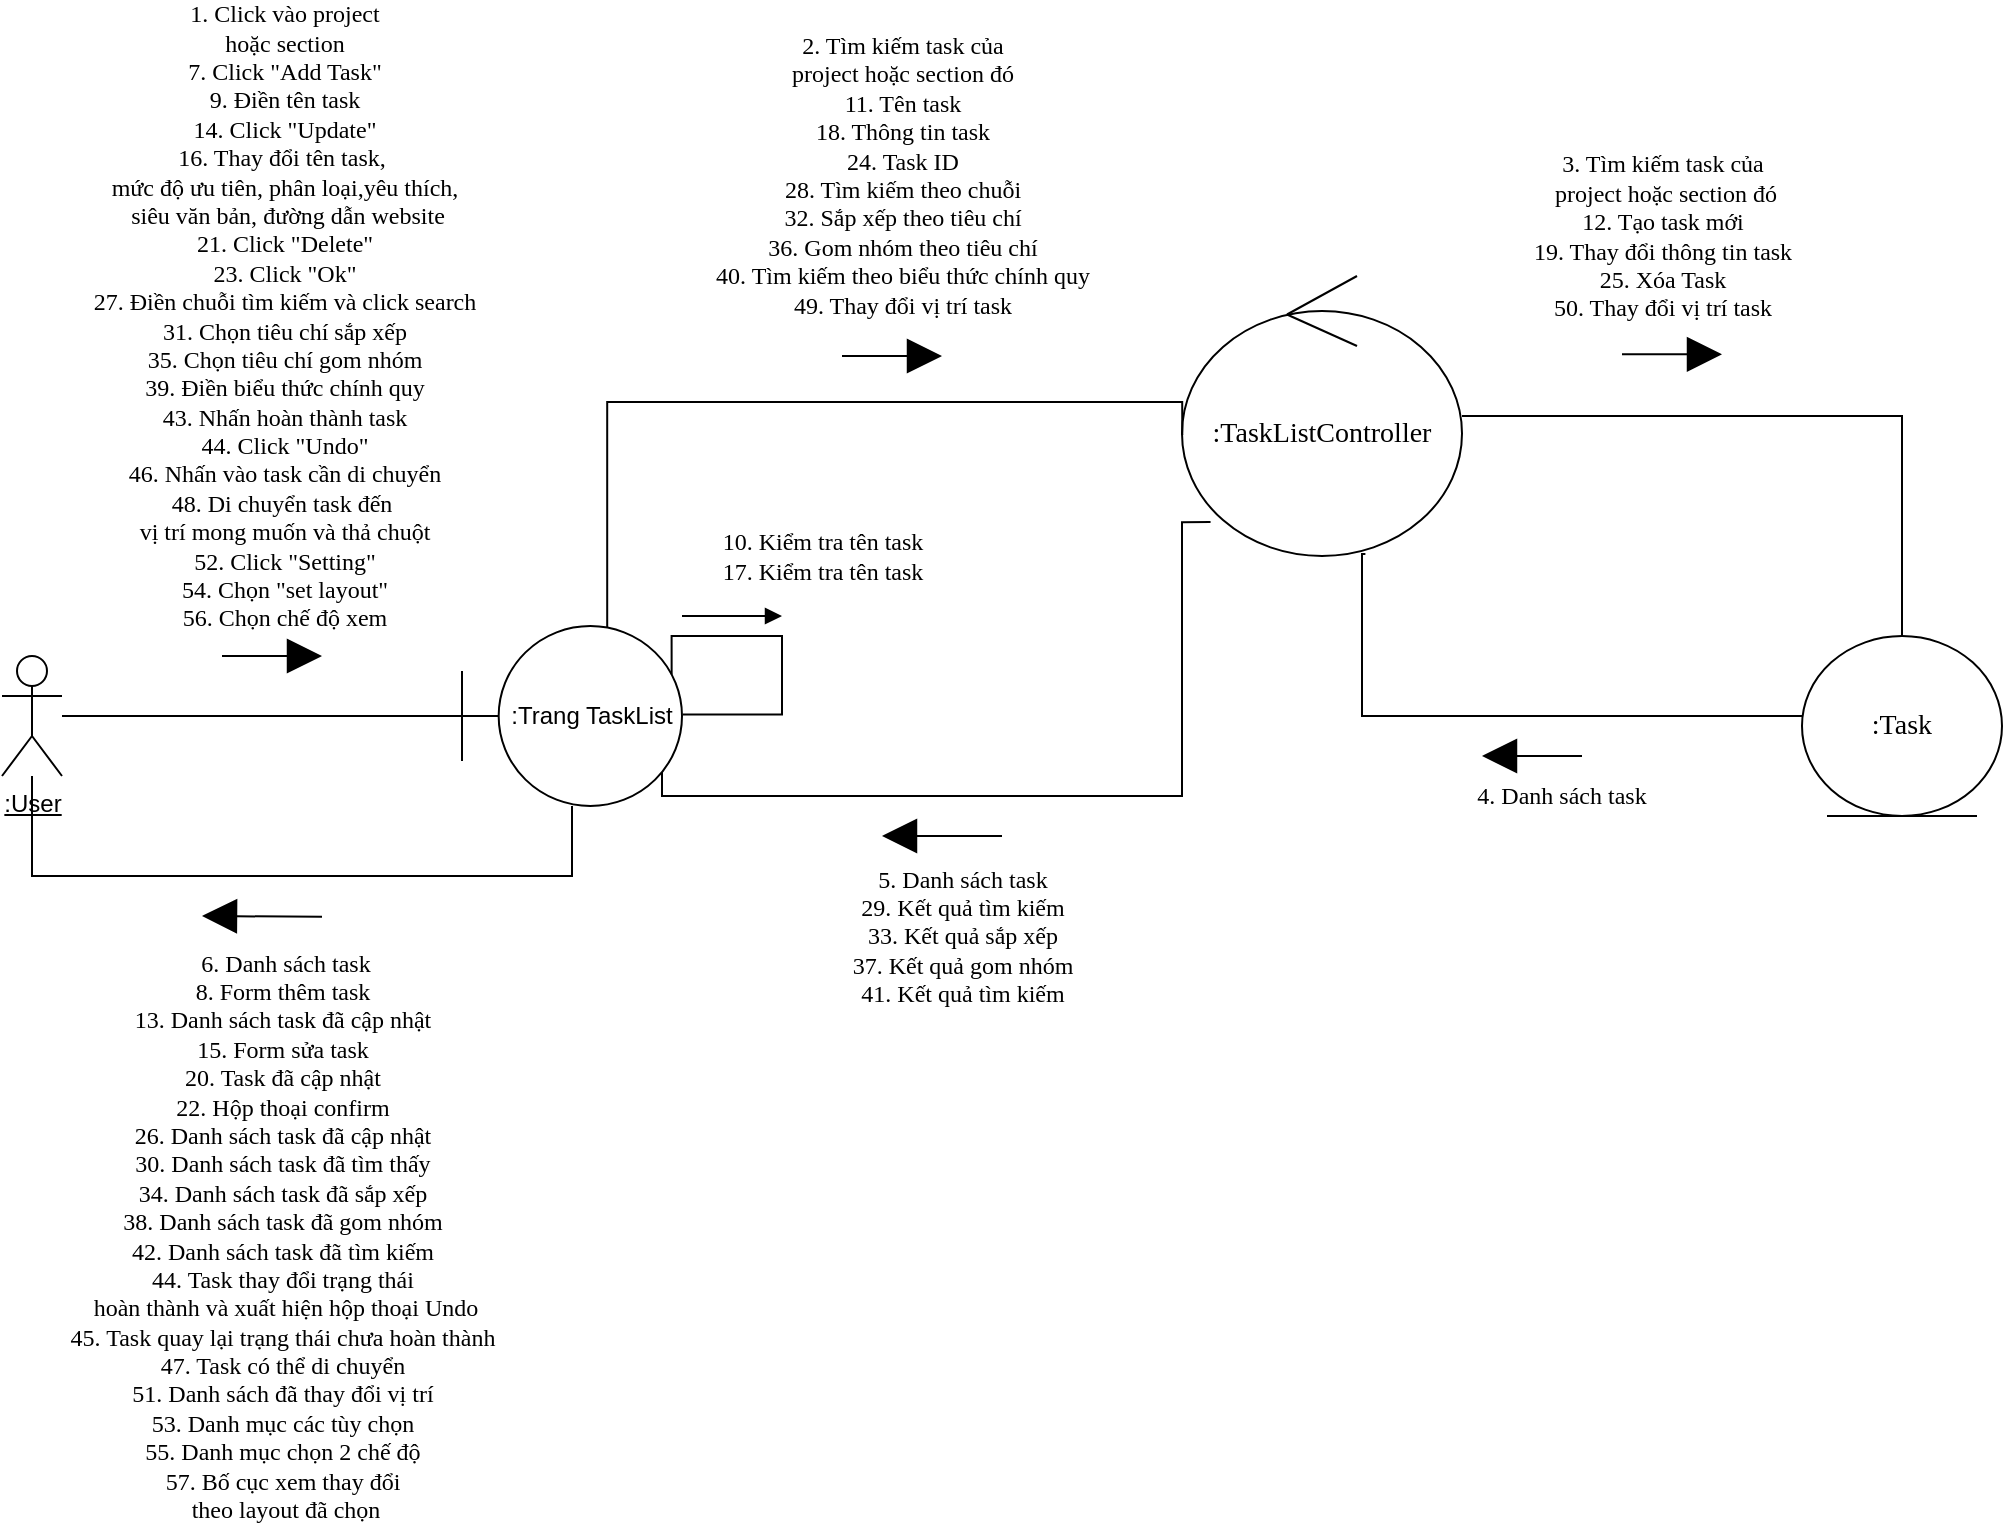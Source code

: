 <mxfile version="13.9.8" type="google"><diagram id="J676jhcgO0KFK1fjQ4wc" name="Page-1"><mxGraphModel dx="1323" dy="702" grid="1" gridSize="10" guides="1" tooltips="1" connect="1" arrows="1" fold="1" page="1" pageScale="1" pageWidth="827" pageHeight="1169" math="0" shadow="0"><root><mxCell id="0"/><mxCell id="1" parent="0"/><mxCell id="dqUf9mXhXaXb25LCx8FO-9" style="endArrow=none;html=1;fontSize=12;" parent="1" source="dqUf9mXhXaXb25LCx8FO-1" target="dqUf9mXhXaXb25LCx8FO-3" edge="1"><mxGeometry relative="1" as="geometry"/></mxCell><mxCell id="dqUf9mXhXaXb25LCx8FO-1" value="&lt;u style=&quot;font-size: 12px;&quot;&gt;:User&lt;/u&gt;" style="shape=umlActor;verticalLabelPosition=bottom;verticalAlign=top;html=1;fontSize=12;" parent="1" vertex="1"><mxGeometry x="10" y="330" width="30" height="60" as="geometry"/></mxCell><mxCell id="dqUf9mXhXaXb25LCx8FO-12" style="edgeStyle=orthogonalEdgeStyle;rounded=0;orthogonalLoop=1;jettySize=auto;html=1;endArrow=none;endFill=0;fontSize=12;" parent="1" source="dqUf9mXhXaXb25LCx8FO-2" target="dqUf9mXhXaXb25LCx8FO-4" edge="1"><mxGeometry relative="1" as="geometry"/></mxCell><mxCell id="dqUf9mXhXaXb25LCx8FO-29" style="edgeStyle=orthogonalEdgeStyle;rounded=0;orthogonalLoop=1;jettySize=auto;html=1;entryX=0.882;entryY=0.836;entryDx=0;entryDy=0;endArrow=none;endFill=0;fontSize=12;entryPerimeter=0;exitX=0.102;exitY=0.879;exitDx=0;exitDy=0;exitPerimeter=0;" parent="1" source="dqUf9mXhXaXb25LCx8FO-2" target="dqUf9mXhXaXb25LCx8FO-3" edge="1"><mxGeometry relative="1" as="geometry"><Array as="points"><mxPoint x="600" y="263"/><mxPoint x="600" y="400"/><mxPoint x="340" y="400"/><mxPoint x="340" y="383"/><mxPoint x="337" y="383"/></Array></mxGeometry></mxCell><mxCell id="dqUf9mXhXaXb25LCx8FO-2" value="&lt;span style=&quot;font-family: &amp;#34;verdana&amp;#34;&quot;&gt;:TaskListController&lt;/span&gt;" style="ellipse;shape=umlControl;whiteSpace=wrap;html=1;fontSize=14;fontFamily=Verdana;" parent="1" vertex="1"><mxGeometry x="600" y="140" width="140" height="140" as="geometry"/></mxCell><mxCell id="dqUf9mXhXaXb25LCx8FO-11" style="edgeStyle=orthogonalEdgeStyle;rounded=0;orthogonalLoop=1;jettySize=auto;html=1;entryX=0.001;entryY=0.568;entryDx=0;entryDy=0;entryPerimeter=0;endArrow=none;endFill=0;fontSize=12;exitX=0.66;exitY=0.022;exitDx=0;exitDy=0;exitPerimeter=0;" parent="1" source="dqUf9mXhXaXb25LCx8FO-3" target="dqUf9mXhXaXb25LCx8FO-2" edge="1"><mxGeometry relative="1" as="geometry"><Array as="points"><mxPoint x="313" y="203"/></Array></mxGeometry></mxCell><mxCell id="dqUf9mXhXaXb25LCx8FO-31" style="edgeStyle=orthogonalEdgeStyle;rounded=0;orthogonalLoop=1;jettySize=auto;html=1;endArrow=none;endFill=0;fontSize=12;" parent="1" source="dqUf9mXhXaXb25LCx8FO-3" target="dqUf9mXhXaXb25LCx8FO-1" edge="1"><mxGeometry relative="1" as="geometry"><Array as="points"><mxPoint x="295" y="440"/><mxPoint x="25" y="440"/></Array></mxGeometry></mxCell><mxCell id="dqUf9mXhXaXb25LCx8FO-3" value="&lt;span&gt;:Trang TaskList&lt;/span&gt;" style="shape=umlBoundary;whiteSpace=wrap;html=1;fontSize=12;" parent="1" vertex="1"><mxGeometry x="240" y="315" width="110" height="90" as="geometry"/></mxCell><mxCell id="dqUf9mXhXaXb25LCx8FO-26" style="edgeStyle=orthogonalEdgeStyle;rounded=0;orthogonalLoop=1;jettySize=auto;html=1;endArrow=none;endFill=0;fontSize=12;entryX=0.655;entryY=0.993;entryDx=0;entryDy=0;entryPerimeter=0;" parent="1" source="dqUf9mXhXaXb25LCx8FO-4" edge="1" target="dqUf9mXhXaXb25LCx8FO-2"><mxGeometry relative="1" as="geometry"><mxPoint x="670" y="230" as="targetPoint"/><Array as="points"><mxPoint x="690" y="360"/><mxPoint x="690" y="279"/></Array></mxGeometry></mxCell><mxCell id="dqUf9mXhXaXb25LCx8FO-4" value="&lt;span style=&quot;font-family: &amp;#34;verdana&amp;#34;&quot;&gt;:Task&lt;/span&gt;" style="ellipse;shape=umlEntity;whiteSpace=wrap;html=1;fontSize=14;fontFamily=Verdana;" parent="1" vertex="1"><mxGeometry x="910" y="320" width="100" height="90" as="geometry"/></mxCell><mxCell id="dqUf9mXhXaXb25LCx8FO-16" value="" style="endArrow=block;html=1;fontSize=12;endFill=1;endSize=15;" parent="1" edge="1"><mxGeometry width="50" height="50" relative="1" as="geometry"><mxPoint x="120" y="330" as="sourcePoint"/><mxPoint x="170" y="330" as="targetPoint"/></mxGeometry></mxCell><mxCell id="dqUf9mXhXaXb25LCx8FO-17" value="&lt;font style=&quot;font-size: 12px&quot;&gt;&lt;font style=&quot;font-size: 12px&quot;&gt;&lt;font style=&quot;font-size: 12px&quot;&gt;&lt;span style=&quot;font-family: &amp;#34;verdana&amp;#34;&quot;&gt;1. Click vào project &lt;br&gt;hoặc section&lt;br&gt;&lt;/span&gt;&lt;span style=&quot;font-family: &amp;#34;verdana&amp;#34;&quot;&gt;7. Click &quot;Add Task&quot;&lt;br&gt;&lt;/span&gt;&lt;span style=&quot;font-family: &amp;#34;verdana&amp;#34;&quot;&gt;9. Điền tên task&lt;br&gt;14. Click &quot;Update&quot;&lt;br&gt;&lt;/span&gt;&lt;font style=&quot;font-size: 12px&quot;&gt;&lt;span style=&quot;font-family: &amp;#34;verdana&amp;#34;&quot;&gt;16. Thay đổi tên task,&amp;nbsp;&lt;/span&gt;&lt;br style=&quot;font-family: &amp;#34;verdana&amp;#34;&quot;&gt;&lt;span style=&quot;font-family: &amp;#34;verdana&amp;#34;&quot;&gt;mức độ ưu tiên, phân loại&lt;/span&gt;&lt;span style=&quot;font-family: &amp;#34;verdana&amp;#34;&quot;&gt;,yêu thích,&lt;br&gt;&amp;nbsp;siêu văn bản,&amp;nbsp;&lt;/span&gt;&lt;span style=&quot;font-family: &amp;#34;verdana&amp;#34;&quot;&gt;đường dẫn website&lt;br&gt;&lt;/span&gt;&lt;/font&gt;&lt;span style=&quot;font-family: &amp;#34;verdana&amp;#34;&quot;&gt;21. Click &quot;Delete&quot;&lt;br&gt;23. Click &quot;Ok&quot;&lt;br&gt;&lt;/span&gt;&lt;font style=&quot;font-size: 12px&quot;&gt;&lt;span style=&quot;font-family: &amp;#34;verdana&amp;#34;&quot;&gt;27. Điền chuỗi tìm kiếm&amp;nbsp;&lt;/span&gt;&lt;span style=&quot;font-family: &amp;#34;verdana&amp;#34;&quot;&gt;và click search&lt;br&gt;&lt;/span&gt;&lt;/font&gt;&lt;span style=&quot;font-family: &amp;#34;verdana&amp;#34;&quot;&gt;31. Chọn tiêu chí sắp xếp&lt;/span&gt;&lt;br style=&quot;font-family: &amp;#34;verdana&amp;#34;&quot;&gt;&lt;span style=&quot;font-family: &amp;#34;verdana&amp;#34;&quot;&gt;35. Chọn tiêu chí gom nhóm&lt;/span&gt;&lt;br style=&quot;font-family: &amp;#34;verdana&amp;#34;&quot;&gt;&lt;span style=&quot;font-family: &amp;#34;verdana&amp;#34;&quot;&gt;39. Điền biểu thức chính quy&lt;br&gt;&lt;/span&gt;&lt;span style=&quot;font-family: &amp;#34;verdana&amp;#34;&quot;&gt;43. Nhấn hoàn thành task&lt;br&gt;&lt;/span&gt;&lt;/font&gt;&lt;span style=&quot;font-family: &amp;#34;verdana&amp;#34;&quot;&gt;44. Click &quot;Undo&quot;&lt;br&gt;&lt;/span&gt;&lt;span style=&quot;font-family: &amp;#34;verdana&amp;#34;&quot;&gt;46. Nhấn vào task cần di chuyển&lt;br&gt;&lt;/span&gt;&lt;span style=&quot;font-family: &amp;#34;verdana&amp;#34;&quot;&gt;48. Di chuyển task đến&amp;nbsp;&lt;/span&gt;&lt;br style=&quot;font-family: &amp;#34;verdana&amp;#34;&quot;&gt;&lt;span style=&quot;font-family: &amp;#34;verdana&amp;#34;&quot;&gt;vị trí mong muốn và thả chuột&lt;br&gt;&lt;/span&gt;&lt;/font&gt;&lt;span style=&quot;font-family: &amp;#34;verdana&amp;#34;&quot;&gt;52. Click &quot;Setting&quot;&lt;br&gt;&lt;/span&gt;&lt;span style=&quot;font-family: &amp;#34;verdana&amp;#34;&quot;&gt;54. Chọn &quot;set layout&quot;&lt;br&gt;&lt;/span&gt;&lt;span style=&quot;font-family: &amp;#34;verdana&amp;#34;&quot;&gt;56. Chọn chế độ xem&lt;/span&gt;&lt;/font&gt;&lt;span style=&quot;font-family: &amp;#34;verdana&amp;#34; ; font-size: 12px&quot;&gt;&lt;br&gt;&lt;/span&gt;" style="edgeLabel;html=1;align=center;verticalAlign=middle;resizable=0;points=[];fontSize=12;" parent="dqUf9mXhXaXb25LCx8FO-16" vertex="1" connectable="0"><mxGeometry x="-0.42" y="-1" relative="1" as="geometry"><mxPoint x="15.83" y="-171" as="offset"/></mxGeometry></mxCell><mxCell id="dqUf9mXhXaXb25LCx8FO-23" value="&lt;font style=&quot;font-size: 12px&quot;&gt;&lt;span style=&quot;font-family: &amp;#34;verdana&amp;#34;&quot;&gt;3. Tìm kiếm task của&lt;/span&gt;&lt;br style=&quot;font-family: &amp;#34;verdana&amp;#34;&quot;&gt;&lt;span style=&quot;font-family: &amp;#34;verdana&amp;#34;&quot;&gt;&amp;nbsp;project hoặc section đó&lt;br&gt;12. Tạo task mới&lt;br&gt;19. Thay đổi thông tin task&lt;br&gt;25. Xóa Task&lt;br&gt;&lt;/span&gt;&lt;span style=&quot;font-family: &amp;#34;verdana&amp;#34;&quot;&gt;50. Thay đổi vị trí task&lt;/span&gt;&lt;/font&gt;&lt;span style=&quot;font-family: &amp;#34;verdana&amp;#34;&quot;&gt;&lt;br&gt;&lt;/span&gt;" style="endArrow=block;html=1;fontSize=12;endFill=1;endSize=15;" parent="1" edge="1"><mxGeometry x="-0.2" y="59" width="50" height="50" relative="1" as="geometry"><mxPoint x="820" y="179.17" as="sourcePoint"/><mxPoint x="870" y="179.17" as="targetPoint"/><mxPoint as="offset"/></mxGeometry></mxCell><mxCell id="dqUf9mXhXaXb25LCx8FO-24" value="&lt;div&gt;&lt;span style=&quot;font-family: &amp;#34;verdana&amp;#34;&quot;&gt;&lt;font style=&quot;font-size: 12px&quot;&gt;2. Tìm kiếm task của&lt;/font&gt;&lt;/span&gt;&lt;/div&gt;&lt;span style=&quot;font-family: &amp;#34;verdana&amp;#34;&quot;&gt;&lt;div&gt;&lt;font style=&quot;font-size: 12px&quot;&gt;&amp;nbsp;project hoặc section đó&amp;nbsp;&lt;/font&gt;&lt;/div&gt;&lt;/span&gt;&lt;span style=&quot;font-family: &amp;#34;verdana&amp;#34;&quot;&gt;&lt;div&gt;&lt;font style=&quot;font-size: 12px&quot;&gt;11. Tên task&lt;/font&gt;&lt;/div&gt;&lt;div&gt;&lt;font style=&quot;font-size: 12px&quot;&gt;18. Thông tin task&lt;/font&gt;&lt;/div&gt;&lt;div&gt;&lt;font style=&quot;font-size: 12px&quot;&gt;24. Task ID&lt;/font&gt;&lt;/div&gt;&lt;div&gt;&lt;font style=&quot;font-size: 12px&quot;&gt;&lt;span style=&quot;font-family: &amp;#34;verdana&amp;#34;&quot;&gt;&lt;font style=&quot;font-size: 12px&quot;&gt;28. Tìm kiếm theo chuỗi&lt;/font&gt;&lt;/span&gt;&lt;br&gt;&lt;/font&gt;&lt;/div&gt;&lt;div&gt;&lt;font style=&quot;font-size: 12px&quot;&gt;&lt;span style=&quot;font-family: &amp;#34;verdana&amp;#34;&quot;&gt;32. Sắp xếp theo tiêu chí&lt;/span&gt;&lt;br style=&quot;font-family: &amp;#34;verdana&amp;#34;&quot;&gt;&lt;span style=&quot;font-family: &amp;#34;verdana&amp;#34;&quot;&gt;36. Gom nhóm theo tiêu chí&lt;/span&gt;&lt;br style=&quot;font-family: &amp;#34;verdana&amp;#34;&quot;&gt;&lt;span style=&quot;font-family: &amp;#34;verdana&amp;#34;&quot;&gt;40. Tìm kiếm theo biểu thức chính quy&lt;/span&gt;&lt;span style=&quot;font-family: &amp;#34;verdana&amp;#34;&quot;&gt;&lt;font style=&quot;font-size: 12px&quot;&gt;&lt;br&gt;&lt;/font&gt;&lt;/span&gt;&lt;/font&gt;&lt;/div&gt;&lt;div&gt;&lt;span style=&quot;font-family: &amp;#34;verdana&amp;#34;&quot;&gt;&lt;font style=&quot;font-size: 12px&quot;&gt;49. Thay đổi vị trí task&lt;/font&gt;&lt;/span&gt;&lt;span style=&quot;font-size: 13px ; font-family: &amp;#34;verdana&amp;#34;&quot;&gt;&lt;br&gt;&lt;/span&gt;&lt;/div&gt;&lt;/span&gt;" style="endArrow=block;html=1;fontSize=12;align=center;endFill=1;endSize=15;" parent="1" edge="1"><mxGeometry x="0.2" y="90" width="50" height="50" relative="1" as="geometry"><mxPoint x="430" y="180" as="sourcePoint"/><mxPoint x="480" y="180" as="targetPoint"/><Array as="points"><mxPoint x="470" y="180"/></Array><mxPoint as="offset"/></mxGeometry></mxCell><mxCell id="dqUf9mXhXaXb25LCx8FO-28" value="&lt;span style=&quot;font-family: &amp;#34;verdana&amp;#34;&quot;&gt;&amp;nbsp;4. Danh sách task&lt;/span&gt;" style="endArrow=block;html=1;fontSize=12;endFill=1;endSize=15;" parent="1" edge="1"><mxGeometry x="-0.5" y="20" width="50" height="50" relative="1" as="geometry"><mxPoint x="800" y="380" as="sourcePoint"/><mxPoint x="750" y="380" as="targetPoint"/><mxPoint as="offset"/></mxGeometry></mxCell><mxCell id="dqUf9mXhXaXb25LCx8FO-30" value="&lt;font style=&quot;font-size: 12px&quot;&gt;&lt;span style=&quot;font-family: &amp;#34;verdana&amp;#34;&quot;&gt;&lt;font style=&quot;font-size: 12px&quot;&gt;5. Danh sách task&lt;br&gt;&lt;/font&gt;&lt;/span&gt;&lt;span style=&quot;font-family: &amp;#34;verdana&amp;#34;&quot;&gt;29. Kết quả tìm kiếm&lt;br&gt;&lt;/span&gt;&lt;/font&gt;&lt;span style=&quot;font-family: &amp;#34;verdana&amp;#34;&quot;&gt;33. Kết quả sắp xếp&lt;/span&gt;&lt;br style=&quot;font-family: &amp;#34;verdana&amp;#34;&quot;&gt;&lt;span style=&quot;font-family: &amp;#34;verdana&amp;#34;&quot;&gt;37. Kết quả gom nhóm&lt;/span&gt;&lt;br style=&quot;font-family: &amp;#34;verdana&amp;#34;&quot;&gt;&lt;span style=&quot;font-family: &amp;#34;verdana&amp;#34;&quot;&gt;41. Kết quả tìm kiếm&lt;/span&gt;&lt;span style=&quot;font-family: &amp;#34;verdana&amp;#34;&quot;&gt;&lt;font style=&quot;font-size: 12px&quot;&gt;&lt;br&gt;&lt;/font&gt;&lt;/span&gt;" style="endArrow=block;html=1;fontSize=12;endFill=1;jumpSize=7;sourcePerimeterSpacing=2;endSize=15;" parent="1" edge="1"><mxGeometry x="-0.333" y="50" width="50" height="50" relative="1" as="geometry"><mxPoint x="510" y="420" as="sourcePoint"/><mxPoint x="450" y="420" as="targetPoint"/><Array as="points"/><mxPoint as="offset"/></mxGeometry></mxCell><mxCell id="dqUf9mXhXaXb25LCx8FO-51" value="" style="endArrow=block;html=1;fontSize=12;endFill=1;endSize=15;" parent="1" edge="1"><mxGeometry width="50" height="50" relative="1" as="geometry"><mxPoint x="170" y="460.42" as="sourcePoint"/><mxPoint x="110" y="460" as="targetPoint"/><Array as="points"/></mxGeometry></mxCell><mxCell id="dqUf9mXhXaXb25LCx8FO-56" value="&lt;font style=&quot;font-size: 12px&quot;&gt;&lt;font style=&quot;font-size: 12px&quot;&gt;&lt;font style=&quot;font-size: 12px&quot;&gt;&lt;span style=&quot;font-family: &amp;#34;verdana&amp;#34;&quot;&gt;&amp;nbsp;6. Danh sách task&lt;br&gt;8. Form thêm task&lt;br&gt;13. Danh sách task đã cập nhật&lt;br&gt;15. Form sửa task&lt;br&gt;20. Task đã cập nhật&lt;br&gt;22. Hộp thoại confirm&lt;br&gt;26. Danh sách task đã cập nhật&lt;br&gt;30.&amp;nbsp;&lt;/span&gt;&lt;span style=&quot;font-family: &amp;#34;verdana&amp;#34;&quot;&gt;&lt;font style=&quot;font-size: 12px&quot;&gt;Danh sách task đã tìm thấy&lt;br&gt;&lt;/font&gt;&lt;/span&gt;&lt;span style=&quot;font-family: &amp;#34;verdana&amp;#34;&quot;&gt;34. Danh sách task đã sắp xếp&lt;/span&gt;&lt;br style=&quot;font-family: &amp;#34;verdana&amp;#34;&quot;&gt;&lt;span style=&quot;font-family: &amp;#34;verdana&amp;#34;&quot;&gt;38. Danh sách task&amp;nbsp;&lt;/span&gt;&lt;span style=&quot;font-family: &amp;#34;verdana&amp;#34;&quot;&gt;đã gom nhóm&lt;/span&gt;&lt;br style=&quot;font-family: &amp;#34;verdana&amp;#34;&quot;&gt;&lt;span style=&quot;font-family: &amp;#34;verdana&amp;#34;&quot;&gt;42. Danh sách task&amp;nbsp;&lt;/span&gt;&lt;span style=&quot;font-family: &amp;#34;verdana&amp;#34;&quot;&gt;đã tìm kiếm&lt;br&gt;&lt;/span&gt;&lt;span style=&quot;font-family: &amp;#34;verdana&amp;#34;&quot;&gt;44. Task thay đổi trạng thái&lt;/span&gt;&lt;br style=&quot;font-family: &amp;#34;verdana&amp;#34;&quot;&gt;&lt;span style=&quot;font-family: &amp;#34;verdana&amp;#34;&quot;&gt;&amp;nbsp;hoàn thành và x&lt;/span&gt;&lt;span style=&quot;font-family: &amp;#34;verdana&amp;#34;&quot;&gt;uất hiện hộp thoại Undo&lt;br&gt;&lt;/span&gt;&lt;/font&gt;&lt;span style=&quot;font-family: &amp;#34;verdana&amp;#34;&quot;&gt;45. Task quay lại trạng thái&amp;nbsp;&lt;/span&gt;&lt;span style=&quot;font-family: &amp;#34;verdana&amp;#34;&quot;&gt;chưa hoàn thành&lt;br&gt;&lt;/span&gt;&lt;span style=&quot;font-family: &amp;#34;verdana&amp;#34;&quot;&gt;47. Task có thể di chuyển&lt;br&gt;&lt;/span&gt;&lt;/font&gt;&lt;span style=&quot;font-family: &amp;#34;verdana&amp;#34;&quot;&gt;51. Danh sách đã thay đổi vị trí&lt;br&gt;&lt;/span&gt;&lt;span style=&quot;font-family: &amp;#34;verdana&amp;#34;&quot;&gt;53. Danh mục các tùy chọn&lt;br&gt;&lt;/span&gt;&lt;span style=&quot;font-family: &amp;#34;verdana&amp;#34;&quot;&gt;55. Danh mục chọn 2 chế độ&lt;br&gt;&lt;/span&gt;&lt;span style=&quot;font-family: &amp;#34;verdana&amp;#34;&quot;&gt;57. Bố cục xem thay đổi&lt;/span&gt;&lt;br style=&quot;font-family: &amp;#34;verdana&amp;#34;&quot;&gt;&lt;span style=&quot;font-family: &amp;#34;verdana&amp;#34;&quot;&gt;&amp;nbsp;theo layout đã chọn&lt;/span&gt;&lt;/font&gt;&lt;span style=&quot;font-family: &amp;#34;verdana&amp;#34;&quot;&gt;&lt;br&gt;&lt;/span&gt;" style="edgeLabel;html=1;align=center;verticalAlign=middle;resizable=0;points=[];fontSize=12;" parent="dqUf9mXhXaXb25LCx8FO-51" vertex="1" connectable="0"><mxGeometry x="-0.409" relative="1" as="geometry"><mxPoint x="-2.5" y="159.7" as="offset"/></mxGeometry></mxCell><mxCell id="dqUf9mXhXaXb25LCx8FO-57" style="edgeStyle=orthogonalEdgeStyle;rounded=0;orthogonalLoop=1;jettySize=auto;html=1;endArrow=none;endFill=0;fontSize=12;exitX=0.953;exitY=0.269;exitDx=0;exitDy=0;exitPerimeter=0;entryX=1.003;entryY=0.491;entryDx=0;entryDy=0;entryPerimeter=0;" parent="1" source="dqUf9mXhXaXb25LCx8FO-3" target="dqUf9mXhXaXb25LCx8FO-3" edge="1"><mxGeometry relative="1" as="geometry"><Array as="points"><mxPoint x="345" y="320"/><mxPoint x="400" y="320"/><mxPoint x="400" y="359"/></Array></mxGeometry></mxCell><mxCell id="dqUf9mXhXaXb25LCx8FO-58" value="&lt;font face=&quot;verdana&quot;&gt;10. Kiểm tra tên task&lt;br&gt;17. Kiểm tra tên task&lt;br&gt;&lt;/font&gt;" style="endArrow=block;html=1;fontSize=12;align=center;endFill=1;" parent="1" edge="1"><mxGeometry x="1" y="36" width="50" height="50" relative="1" as="geometry"><mxPoint x="350" y="310" as="sourcePoint"/><mxPoint x="400" y="310" as="targetPoint"/><Array as="points"/><mxPoint x="20" y="6" as="offset"/></mxGeometry></mxCell></root></mxGraphModel></diagram></mxfile>